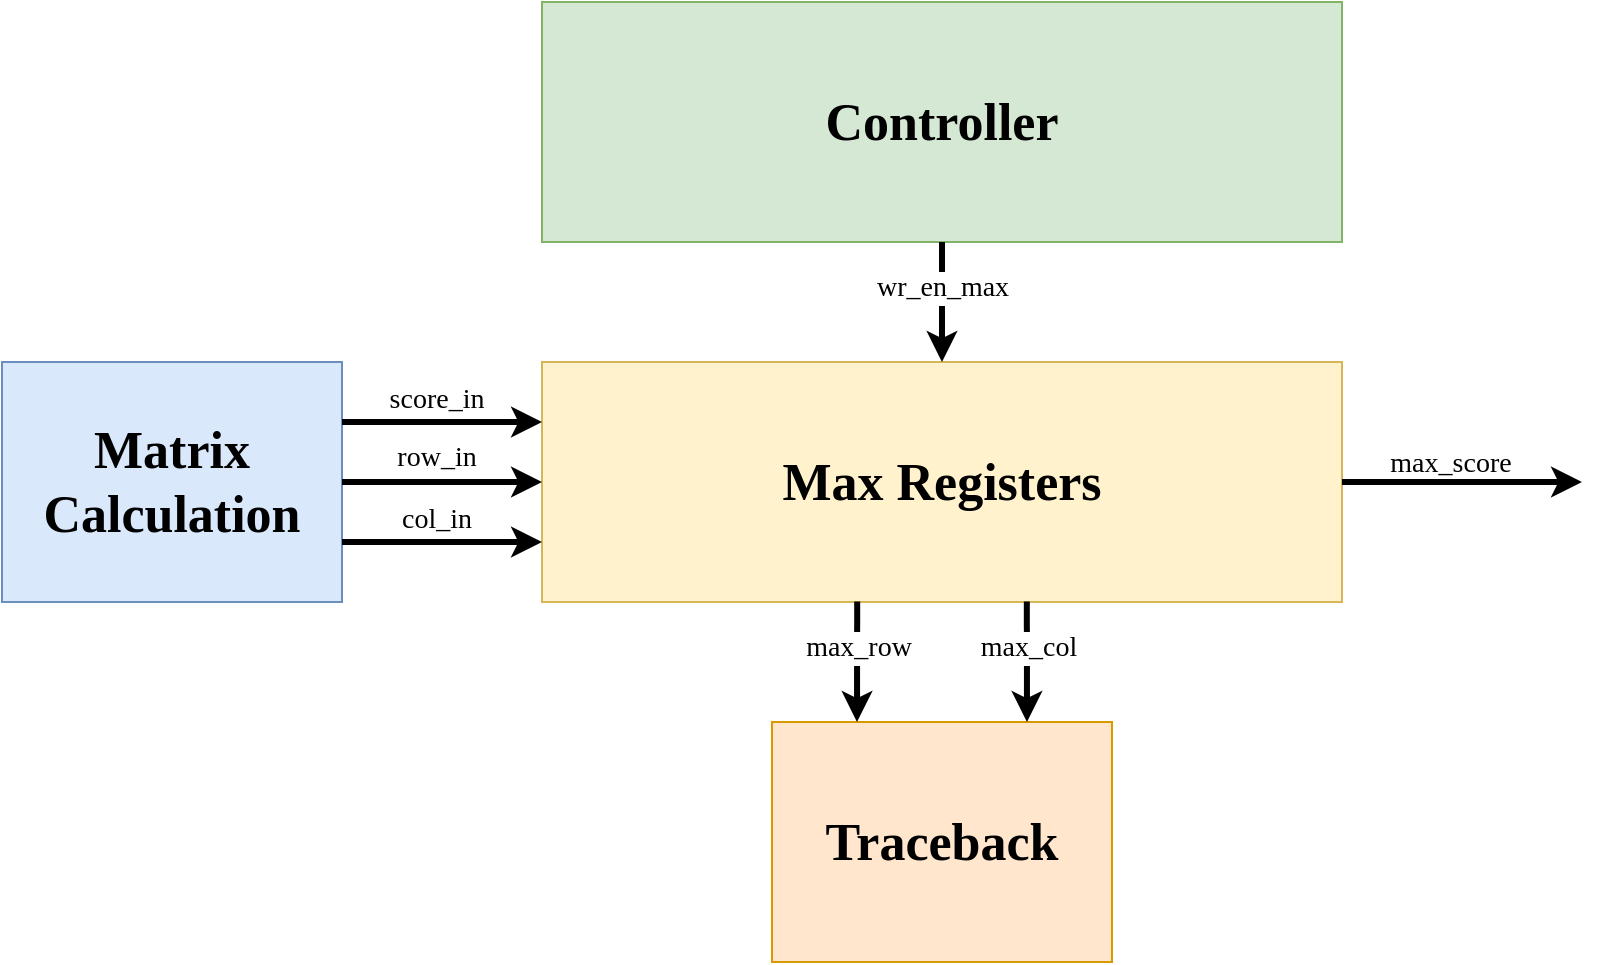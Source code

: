 <mxfile version="21.7.5" type="device">
  <diagram name="‫עמוד-1‬" id="PIUXfP5wfecW3DTeMQHT">
    <mxGraphModel dx="1050" dy="621" grid="1" gridSize="10" guides="1" tooltips="1" connect="1" arrows="1" fold="1" page="1" pageScale="1" pageWidth="1169" pageHeight="827" math="0" shadow="0">
      <root>
        <mxCell id="0" />
        <mxCell id="1" parent="0" />
        <mxCell id="ul5spbDsc-mCCxbf8Q7h-1" value="&lt;font size=&quot;1&quot; face=&quot;Garamond&quot;&gt;&lt;b style=&quot;font-size: 26px;&quot;&gt;Max Registers&lt;/b&gt;&lt;/font&gt;" style="rounded=0;whiteSpace=wrap;html=1;fillColor=#fff2cc;strokeColor=#d6b656;" parent="1" vertex="1">
          <mxGeometry x="320" y="320" width="400" height="120" as="geometry" />
        </mxCell>
        <mxCell id="ul5spbDsc-mCCxbf8Q7h-2" value="&lt;font size=&quot;1&quot; face=&quot;Garamond&quot;&gt;&lt;b style=&quot;font-size: 26px;&quot;&gt;Matrix Calculation&lt;/b&gt;&lt;/font&gt;" style="rounded=0;whiteSpace=wrap;html=1;fillColor=#dae8fc;strokeColor=#6c8ebf;" parent="1" vertex="1">
          <mxGeometry x="50" y="320" width="170" height="120" as="geometry" />
        </mxCell>
        <mxCell id="ul5spbDsc-mCCxbf8Q7h-3" value="&lt;font size=&quot;1&quot; face=&quot;Garamond&quot;&gt;&lt;b style=&quot;font-size: 26px;&quot;&gt;Traceback&lt;/b&gt;&lt;/font&gt;" style="rounded=0;whiteSpace=wrap;html=1;fillColor=#ffe6cc;strokeColor=#d79b00;" parent="1" vertex="1">
          <mxGeometry x="435" y="500" width="170" height="120" as="geometry" />
        </mxCell>
        <mxCell id="ul5spbDsc-mCCxbf8Q7h-4" value="&lt;font size=&quot;1&quot; face=&quot;Garamond&quot;&gt;&lt;b style=&quot;font-size: 26px;&quot;&gt;Controller&lt;/b&gt;&lt;/font&gt;" style="rounded=0;whiteSpace=wrap;html=1;fillColor=#d5e8d4;strokeColor=#82b366;" parent="1" vertex="1">
          <mxGeometry x="320" y="140" width="400" height="120" as="geometry" />
        </mxCell>
        <mxCell id="ul5spbDsc-mCCxbf8Q7h-7" value="" style="endArrow=classic;html=1;rounded=0;strokeWidth=3;entryX=0.5;entryY=0;entryDx=0;entryDy=0;exitX=0.5;exitY=1;exitDx=0;exitDy=0;" parent="1" edge="1" target="ul5spbDsc-mCCxbf8Q7h-1" source="ul5spbDsc-mCCxbf8Q7h-4">
          <mxGeometry width="50" height="50" relative="1" as="geometry">
            <mxPoint x="560" y="240" as="sourcePoint" />
            <mxPoint x="560" y="320" as="targetPoint" />
          </mxGeometry>
        </mxCell>
        <mxCell id="ul5spbDsc-mCCxbf8Q7h-11" value="wr_en_max" style="edgeLabel;html=1;align=center;verticalAlign=middle;resizable=0;points=[];fontSize=14;fontFamily=Garamond;" parent="ul5spbDsc-mCCxbf8Q7h-7" vertex="1" connectable="0">
          <mxGeometry x="-0.142" relative="1" as="geometry">
            <mxPoint y="-3" as="offset" />
          </mxGeometry>
        </mxCell>
        <mxCell id="ul5spbDsc-mCCxbf8Q7h-13" value="" style="endArrow=classic;html=1;rounded=0;exitX=1;exitY=0.5;exitDx=0;exitDy=0;entryX=0;entryY=0.5;entryDx=0;entryDy=0;strokeWidth=3;" parent="1" source="ul5spbDsc-mCCxbf8Q7h-2" target="ul5spbDsc-mCCxbf8Q7h-1" edge="1">
          <mxGeometry width="50" height="50" relative="1" as="geometry">
            <mxPoint x="440" y="360" as="sourcePoint" />
            <mxPoint x="490" y="310" as="targetPoint" />
          </mxGeometry>
        </mxCell>
        <mxCell id="ul5spbDsc-mCCxbf8Q7h-15" value="&lt;font face=&quot;Garamond&quot; style=&quot;font-size: 14px;&quot;&gt;row_in&lt;/font&gt;" style="edgeLabel;html=1;align=center;verticalAlign=middle;resizable=0;points=[];labelBackgroundColor=none;" parent="ul5spbDsc-mCCxbf8Q7h-13" vertex="1" connectable="0">
          <mxGeometry x="-0.047" y="-2" relative="1" as="geometry">
            <mxPoint x="-1" y="-14" as="offset" />
          </mxGeometry>
        </mxCell>
        <mxCell id="ul5spbDsc-mCCxbf8Q7h-14" value="" style="endArrow=classic;html=1;rounded=0;exitX=0.394;exitY=0.998;exitDx=0;exitDy=0;entryX=0.25;entryY=0;entryDx=0;entryDy=0;strokeWidth=3;exitPerimeter=0;" parent="1" source="ul5spbDsc-mCCxbf8Q7h-1" target="ul5spbDsc-mCCxbf8Q7h-3" edge="1">
          <mxGeometry width="50" height="50" relative="1" as="geometry">
            <mxPoint x="440" y="360" as="sourcePoint" />
            <mxPoint x="490" y="310" as="targetPoint" />
          </mxGeometry>
        </mxCell>
        <mxCell id="ul5spbDsc-mCCxbf8Q7h-16" value="&lt;font face=&quot;Garamond&quot; style=&quot;font-size: 14px;&quot;&gt;max_row&lt;/font&gt;" style="edgeLabel;html=1;align=center;verticalAlign=middle;resizable=0;points=[];labelBackgroundColor=default;" parent="ul5spbDsc-mCCxbf8Q7h-14" vertex="1" connectable="0">
          <mxGeometry x="-0.098" relative="1" as="geometry">
            <mxPoint y="-4" as="offset" />
          </mxGeometry>
        </mxCell>
        <mxCell id="bSMT40vLKzyHL3Qfwybs-1" value="" style="endArrow=classic;html=1;rounded=0;exitX=1;exitY=0.25;exitDx=0;exitDy=0;entryX=0;entryY=0.25;entryDx=0;entryDy=0;strokeWidth=3;" edge="1" parent="1" source="ul5spbDsc-mCCxbf8Q7h-2" target="ul5spbDsc-mCCxbf8Q7h-1">
          <mxGeometry width="50" height="50" relative="1" as="geometry">
            <mxPoint x="510" y="350" as="sourcePoint" />
            <mxPoint x="560" y="300" as="targetPoint" />
          </mxGeometry>
        </mxCell>
        <mxCell id="bSMT40vLKzyHL3Qfwybs-4" value="&lt;font face=&quot;Garamond&quot; style=&quot;font-size: 14px;&quot;&gt;score_in&lt;/font&gt;" style="edgeLabel;html=1;align=center;verticalAlign=middle;resizable=0;points=[];labelBackgroundColor=none;" vertex="1" connectable="0" parent="bSMT40vLKzyHL3Qfwybs-1">
          <mxGeometry x="-0.16" y="2" relative="1" as="geometry">
            <mxPoint x="5" y="-9" as="offset" />
          </mxGeometry>
        </mxCell>
        <mxCell id="bSMT40vLKzyHL3Qfwybs-2" value="" style="endArrow=classic;html=1;rounded=0;exitX=1;exitY=0.75;exitDx=0;exitDy=0;entryX=0;entryY=0.75;entryDx=0;entryDy=0;strokeWidth=3;" edge="1" parent="1" source="ul5spbDsc-mCCxbf8Q7h-2" target="ul5spbDsc-mCCxbf8Q7h-1">
          <mxGeometry width="50" height="50" relative="1" as="geometry">
            <mxPoint x="510" y="350" as="sourcePoint" />
            <mxPoint x="560" y="300" as="targetPoint" />
          </mxGeometry>
        </mxCell>
        <mxCell id="bSMT40vLKzyHL3Qfwybs-5" value="&lt;font face=&quot;Garamond&quot; style=&quot;font-size: 14px;&quot;&gt;col_in&lt;/font&gt;" style="edgeLabel;html=1;align=center;verticalAlign=middle;resizable=0;points=[];labelBackgroundColor=none;" vertex="1" connectable="0" parent="bSMT40vLKzyHL3Qfwybs-2">
          <mxGeometry x="-0.32" y="-1" relative="1" as="geometry">
            <mxPoint x="13" y="-12" as="offset" />
          </mxGeometry>
        </mxCell>
        <mxCell id="bSMT40vLKzyHL3Qfwybs-3" value="" style="endArrow=classic;html=1;rounded=0;exitX=1;exitY=0.5;exitDx=0;exitDy=0;strokeWidth=3;" edge="1" parent="1" source="ul5spbDsc-mCCxbf8Q7h-1">
          <mxGeometry width="50" height="50" relative="1" as="geometry">
            <mxPoint x="510" y="350" as="sourcePoint" />
            <mxPoint x="840" y="380" as="targetPoint" />
          </mxGeometry>
        </mxCell>
        <mxCell id="bSMT40vLKzyHL3Qfwybs-8" value="&lt;font style=&quot;font-size: 14px;&quot; face=&quot;Garamond&quot;&gt;max_score&lt;/font&gt;" style="edgeLabel;html=1;align=center;verticalAlign=middle;resizable=0;points=[];labelBackgroundColor=none;" vertex="1" connectable="0" parent="bSMT40vLKzyHL3Qfwybs-3">
          <mxGeometry x="-0.022" y="1" relative="1" as="geometry">
            <mxPoint x="-5" y="-8" as="offset" />
          </mxGeometry>
        </mxCell>
        <mxCell id="bSMT40vLKzyHL3Qfwybs-6" value="" style="endArrow=classic;html=1;rounded=0;exitX=0.606;exitY=0.998;exitDx=0;exitDy=0;entryX=0.75;entryY=0;entryDx=0;entryDy=0;strokeWidth=3;exitPerimeter=0;" edge="1" parent="1" source="ul5spbDsc-mCCxbf8Q7h-1" target="ul5spbDsc-mCCxbf8Q7h-3">
          <mxGeometry width="50" height="50" relative="1" as="geometry">
            <mxPoint x="560" y="440" as="sourcePoint" />
            <mxPoint x="560" y="520" as="targetPoint" />
          </mxGeometry>
        </mxCell>
        <mxCell id="bSMT40vLKzyHL3Qfwybs-7" value="&lt;font face=&quot;Garamond&quot; style=&quot;font-size: 14px;&quot;&gt;max_col&lt;/font&gt;" style="edgeLabel;html=1;align=center;verticalAlign=middle;resizable=0;points=[];labelBackgroundColor=default;" vertex="1" connectable="0" parent="bSMT40vLKzyHL3Qfwybs-6">
          <mxGeometry x="-0.098" relative="1" as="geometry">
            <mxPoint y="-4" as="offset" />
          </mxGeometry>
        </mxCell>
      </root>
    </mxGraphModel>
  </diagram>
</mxfile>
